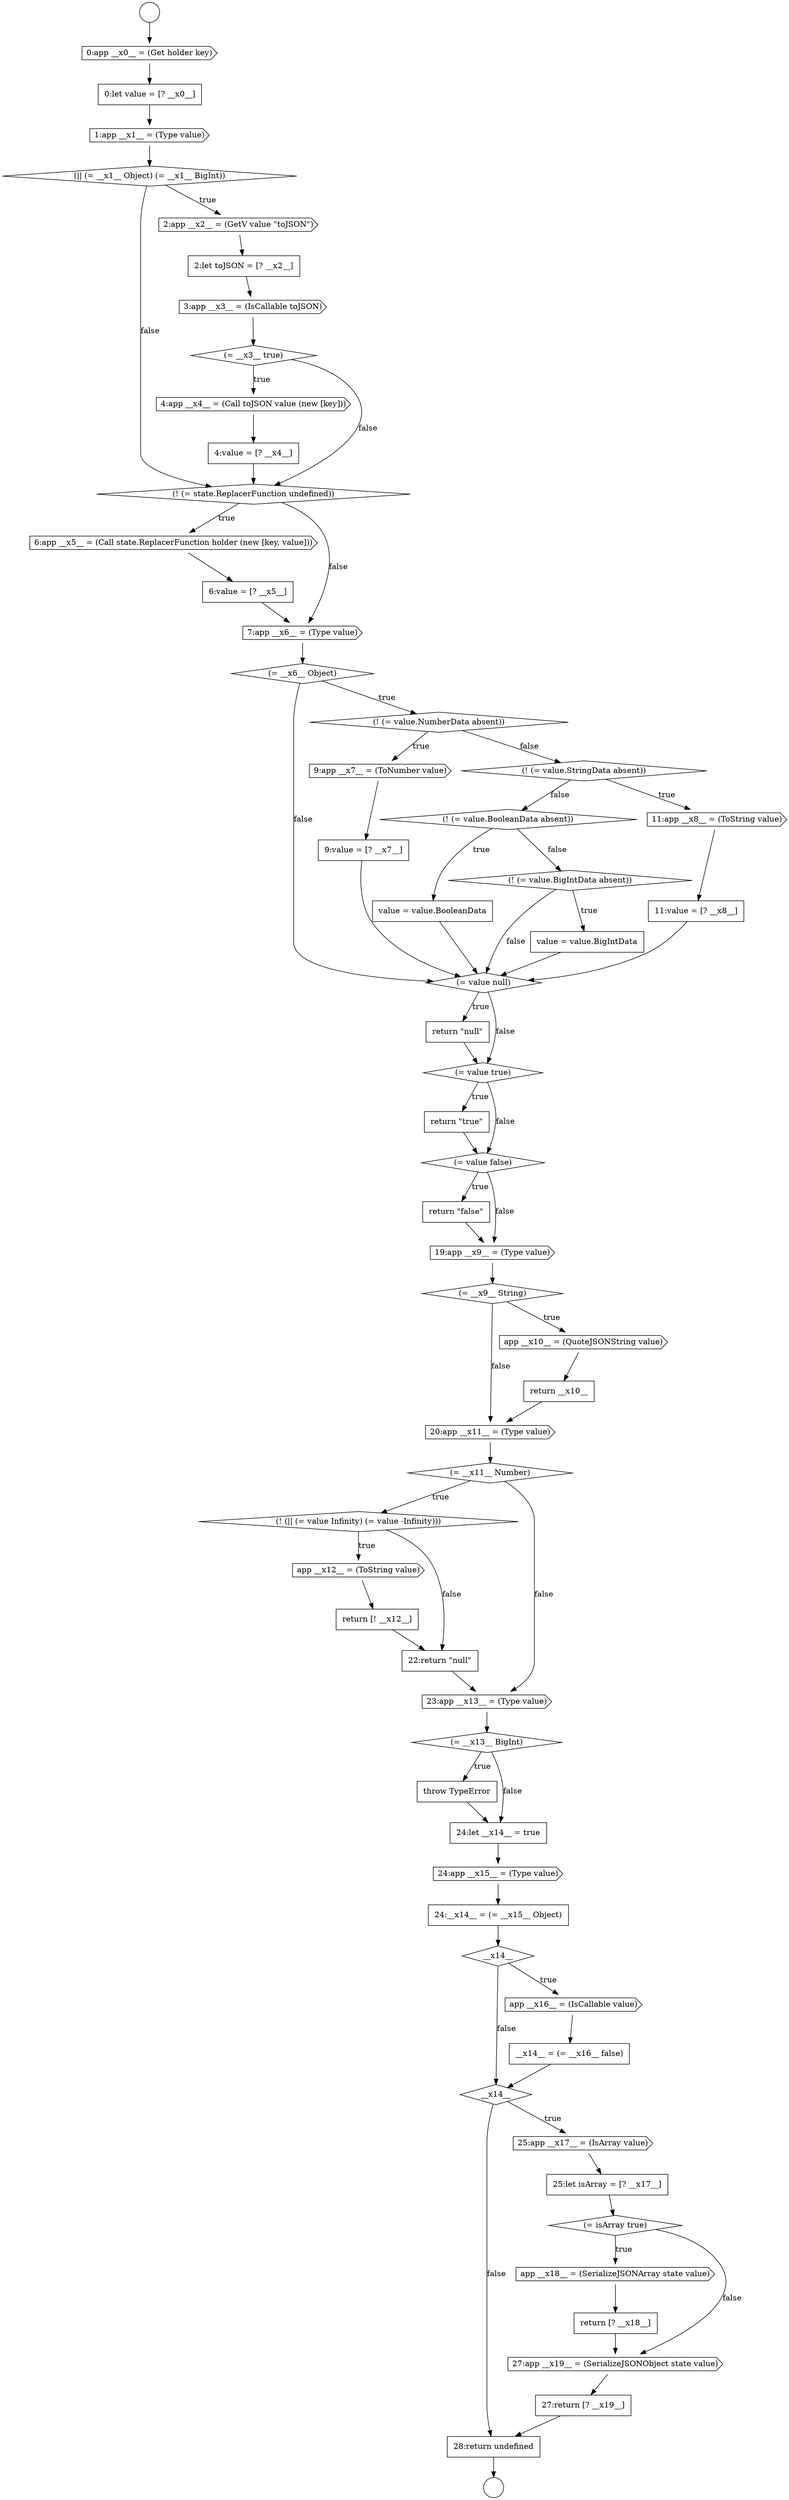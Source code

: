 digraph {
  node18627 [shape=cds, label=<<font color="black">20:app __x11__ = (Type value)</font>> color="black" fillcolor="white" style=filled]
  node18613 [shape=diamond, label=<<font color="black">(! (= value.BooleanData absent))</font>> color="black" fillcolor="white" style=filled]
  node18608 [shape=cds, label=<<font color="black">9:app __x7__ = (ToNumber value)</font>> color="black" fillcolor="white" style=filled]
  node18644 [shape=none, margin=0, label=<<font color="black">
    <table border="0" cellborder="1" cellspacing="0" cellpadding="10">
      <tr><td align="left">25:let isArray = [? __x17__]</td></tr>
    </table>
  </font>> color="black" fillcolor="white" style=filled]
  node18630 [shape=cds, label=<<font color="black">app __x12__ = (ToString value)</font>> color="black" fillcolor="white" style=filled]
  node18606 [shape=diamond, label=<<font color="black">(= __x6__ Object)</font>> color="black" fillcolor="white" style=filled]
  node18620 [shape=none, margin=0, label=<<font color="black">
    <table border="0" cellborder="1" cellspacing="0" cellpadding="10">
      <tr><td align="left">return &quot;true&quot;</td></tr>
    </table>
  </font>> color="black" fillcolor="white" style=filled]
  node18610 [shape=diamond, label=<<font color="black">(! (= value.StringData absent))</font>> color="black" fillcolor="white" style=filled]
  node18629 [shape=diamond, label=<<font color="black">(! (|| (= value Infinity) (= value -Infinity)))</font>> color="black" fillcolor="white" style=filled]
  node18646 [shape=cds, label=<<font color="black">app __x18__ = (SerializeJSONArray state value)</font>> color="black" fillcolor="white" style=filled]
  node18635 [shape=none, margin=0, label=<<font color="black">
    <table border="0" cellborder="1" cellspacing="0" cellpadding="10">
      <tr><td align="left">throw TypeError</td></tr>
    </table>
  </font>> color="black" fillcolor="white" style=filled]
  node18603 [shape=cds, label=<<font color="black">6:app __x5__ = (Call state.ReplacerFunction holder (new [key, value]))</font>> color="black" fillcolor="white" style=filled]
  node18592 [shape=cds, label=<<font color="black">0:app __x0__ = (Get holder key)</font>> color="black" fillcolor="white" style=filled]
  node18614 [shape=none, margin=0, label=<<font color="black">
    <table border="0" cellborder="1" cellspacing="0" cellpadding="10">
      <tr><td align="left">value = value.BooleanData</td></tr>
    </table>
  </font>> color="black" fillcolor="white" style=filled]
  node18597 [shape=none, margin=0, label=<<font color="black">
    <table border="0" cellborder="1" cellspacing="0" cellpadding="10">
      <tr><td align="left">2:let toJSON = [? __x2__]</td></tr>
    </table>
  </font>> color="black" fillcolor="white" style=filled]
  node18595 [shape=diamond, label=<<font color="black">(|| (= __x1__ Object) (= __x1__ BigInt))</font>> color="black" fillcolor="white" style=filled]
  node18617 [shape=diamond, label=<<font color="black">(= value null)</font>> color="black" fillcolor="white" style=filled]
  node18624 [shape=diamond, label=<<font color="black">(= __x9__ String)</font>> color="black" fillcolor="white" style=filled]
  node18642 [shape=diamond, label=<<font color="black">__x14__</font>> color="black" fillcolor="white" style=filled]
  node18604 [shape=none, margin=0, label=<<font color="black">
    <table border="0" cellborder="1" cellspacing="0" cellpadding="10">
      <tr><td align="left">6:value = [? __x5__]</td></tr>
    </table>
  </font>> color="black" fillcolor="white" style=filled]
  node18639 [shape=diamond, label=<<font color="black">__x14__</font>> color="black" fillcolor="white" style=filled]
  node18607 [shape=diamond, label=<<font color="black">(! (= value.NumberData absent))</font>> color="black" fillcolor="white" style=filled]
  node18636 [shape=none, margin=0, label=<<font color="black">
    <table border="0" cellborder="1" cellspacing="0" cellpadding="10">
      <tr><td align="left">24:let __x14__ = true</td></tr>
    </table>
  </font>> color="black" fillcolor="white" style=filled]
  node18645 [shape=diamond, label=<<font color="black">(= isArray true)</font>> color="black" fillcolor="white" style=filled]
  node18609 [shape=none, margin=0, label=<<font color="black">
    <table border="0" cellborder="1" cellspacing="0" cellpadding="10">
      <tr><td align="left">9:value = [? __x7__]</td></tr>
    </table>
  </font>> color="black" fillcolor="white" style=filled]
  node18600 [shape=cds, label=<<font color="black">4:app __x4__ = (Call toJSON value (new [key]))</font>> color="black" fillcolor="white" style=filled]
  node18649 [shape=none, margin=0, label=<<font color="black">
    <table border="0" cellborder="1" cellspacing="0" cellpadding="10">
      <tr><td align="left">27:return [? __x19__]</td></tr>
    </table>
  </font>> color="black" fillcolor="white" style=filled]
  node18632 [shape=none, margin=0, label=<<font color="black">
    <table border="0" cellborder="1" cellspacing="0" cellpadding="10">
      <tr><td align="left">22:return &quot;null&quot;</td></tr>
    </table>
  </font>> color="black" fillcolor="white" style=filled]
  node18618 [shape=none, margin=0, label=<<font color="black">
    <table border="0" cellborder="1" cellspacing="0" cellpadding="10">
      <tr><td align="left">return &quot;null&quot;</td></tr>
    </table>
  </font>> color="black" fillcolor="white" style=filled]
  node18601 [shape=none, margin=0, label=<<font color="black">
    <table border="0" cellborder="1" cellspacing="0" cellpadding="10">
      <tr><td align="left">4:value = [? __x4__]</td></tr>
    </table>
  </font>> color="black" fillcolor="white" style=filled]
  node18650 [shape=none, margin=0, label=<<font color="black">
    <table border="0" cellborder="1" cellspacing="0" cellpadding="10">
      <tr><td align="left">28:return undefined</td></tr>
    </table>
  </font>> color="black" fillcolor="white" style=filled]
  node18640 [shape=cds, label=<<font color="black">app __x16__ = (IsCallable value)</font>> color="black" fillcolor="white" style=filled]
  node18626 [shape=none, margin=0, label=<<font color="black">
    <table border="0" cellborder="1" cellspacing="0" cellpadding="10">
      <tr><td align="left">return __x10__</td></tr>
    </table>
  </font>> color="black" fillcolor="white" style=filled]
  node18641 [shape=none, margin=0, label=<<font color="black">
    <table border="0" cellborder="1" cellspacing="0" cellpadding="10">
      <tr><td align="left">__x14__ = (= __x16__ false)</td></tr>
    </table>
  </font>> color="black" fillcolor="white" style=filled]
  node18594 [shape=cds, label=<<font color="black">1:app __x1__ = (Type value)</font>> color="black" fillcolor="white" style=filled]
  node18621 [shape=diamond, label=<<font color="black">(= value false)</font>> color="black" fillcolor="white" style=filled]
  node18590 [shape=circle label=" " color="black" fillcolor="white" style=filled]
  node18616 [shape=none, margin=0, label=<<font color="black">
    <table border="0" cellborder="1" cellspacing="0" cellpadding="10">
      <tr><td align="left">value = value.BigIntData</td></tr>
    </table>
  </font>> color="black" fillcolor="white" style=filled]
  node18648 [shape=cds, label=<<font color="black">27:app __x19__ = (SerializeJSONObject state value)</font>> color="black" fillcolor="white" style=filled]
  node18633 [shape=cds, label=<<font color="black">23:app __x13__ = (Type value)</font>> color="black" fillcolor="white" style=filled]
  node18612 [shape=none, margin=0, label=<<font color="black">
    <table border="0" cellborder="1" cellspacing="0" cellpadding="10">
      <tr><td align="left">11:value = [? __x8__]</td></tr>
    </table>
  </font>> color="black" fillcolor="white" style=filled]
  node18631 [shape=none, margin=0, label=<<font color="black">
    <table border="0" cellborder="1" cellspacing="0" cellpadding="10">
      <tr><td align="left">return [! __x12__]</td></tr>
    </table>
  </font>> color="black" fillcolor="white" style=filled]
  node18599 [shape=diamond, label=<<font color="black">(= __x3__ true)</font>> color="black" fillcolor="white" style=filled]
  node18602 [shape=diamond, label=<<font color="black">(! (= state.ReplacerFunction undefined))</font>> color="black" fillcolor="white" style=filled]
  node18637 [shape=cds, label=<<font color="black">24:app __x15__ = (Type value)</font>> color="black" fillcolor="white" style=filled]
  node18622 [shape=none, margin=0, label=<<font color="black">
    <table border="0" cellborder="1" cellspacing="0" cellpadding="10">
      <tr><td align="left">return &quot;false&quot;</td></tr>
    </table>
  </font>> color="black" fillcolor="white" style=filled]
  node18619 [shape=diamond, label=<<font color="black">(= value true)</font>> color="black" fillcolor="white" style=filled]
  node18605 [shape=cds, label=<<font color="black">7:app __x6__ = (Type value)</font>> color="black" fillcolor="white" style=filled]
  node18625 [shape=cds, label=<<font color="black">app __x10__ = (QuoteJSONString value)</font>> color="black" fillcolor="white" style=filled]
  node18593 [shape=none, margin=0, label=<<font color="black">
    <table border="0" cellborder="1" cellspacing="0" cellpadding="10">
      <tr><td align="left">0:let value = [? __x0__]</td></tr>
    </table>
  </font>> color="black" fillcolor="white" style=filled]
  node18615 [shape=diamond, label=<<font color="black">(! (= value.BigIntData absent))</font>> color="black" fillcolor="white" style=filled]
  node18591 [shape=circle label=" " color="black" fillcolor="white" style=filled]
  node18611 [shape=cds, label=<<font color="black">11:app __x8__ = (ToString value)</font>> color="black" fillcolor="white" style=filled]
  node18598 [shape=cds, label=<<font color="black">3:app __x3__ = (IsCallable toJSON)</font>> color="black" fillcolor="white" style=filled]
  node18634 [shape=diamond, label=<<font color="black">(= __x13__ BigInt)</font>> color="black" fillcolor="white" style=filled]
  node18647 [shape=none, margin=0, label=<<font color="black">
    <table border="0" cellborder="1" cellspacing="0" cellpadding="10">
      <tr><td align="left">return [? __x18__]</td></tr>
    </table>
  </font>> color="black" fillcolor="white" style=filled]
  node18596 [shape=cds, label=<<font color="black">2:app __x2__ = (GetV value &quot;toJSON&quot;)</font>> color="black" fillcolor="white" style=filled]
  node18623 [shape=cds, label=<<font color="black">19:app __x9__ = (Type value)</font>> color="black" fillcolor="white" style=filled]
  node18638 [shape=none, margin=0, label=<<font color="black">
    <table border="0" cellborder="1" cellspacing="0" cellpadding="10">
      <tr><td align="left">24:__x14__ = (= __x15__ Object)</td></tr>
    </table>
  </font>> color="black" fillcolor="white" style=filled]
  node18628 [shape=diamond, label=<<font color="black">(= __x11__ Number)</font>> color="black" fillcolor="white" style=filled]
  node18643 [shape=cds, label=<<font color="black">25:app __x17__ = (IsArray value)</font>> color="black" fillcolor="white" style=filled]
  node18596 -> node18597 [ color="black"]
  node18631 -> node18632 [ color="black"]
  node18595 -> node18596 [label=<<font color="black">true</font>> color="black"]
  node18595 -> node18602 [label=<<font color="black">false</font>> color="black"]
  node18628 -> node18629 [label=<<font color="black">true</font>> color="black"]
  node18628 -> node18633 [label=<<font color="black">false</font>> color="black"]
  node18620 -> node18621 [ color="black"]
  node18649 -> node18650 [ color="black"]
  node18648 -> node18649 [ color="black"]
  node18611 -> node18612 [ color="black"]
  node18601 -> node18602 [ color="black"]
  node18616 -> node18617 [ color="black"]
  node18624 -> node18625 [label=<<font color="black">true</font>> color="black"]
  node18624 -> node18627 [label=<<font color="black">false</font>> color="black"]
  node18630 -> node18631 [ color="black"]
  node18639 -> node18640 [label=<<font color="black">true</font>> color="black"]
  node18639 -> node18642 [label=<<font color="black">false</font>> color="black"]
  node18603 -> node18604 [ color="black"]
  node18607 -> node18608 [label=<<font color="black">true</font>> color="black"]
  node18607 -> node18610 [label=<<font color="black">false</font>> color="black"]
  node18600 -> node18601 [ color="black"]
  node18592 -> node18593 [ color="black"]
  node18640 -> node18641 [ color="black"]
  node18642 -> node18643 [label=<<font color="black">true</font>> color="black"]
  node18642 -> node18650 [label=<<font color="black">false</font>> color="black"]
  node18618 -> node18619 [ color="black"]
  node18636 -> node18637 [ color="black"]
  node18645 -> node18646 [label=<<font color="black">true</font>> color="black"]
  node18645 -> node18648 [label=<<font color="black">false</font>> color="black"]
  node18634 -> node18635 [label=<<font color="black">true</font>> color="black"]
  node18634 -> node18636 [label=<<font color="black">false</font>> color="black"]
  node18609 -> node18617 [ color="black"]
  node18598 -> node18599 [ color="black"]
  node18613 -> node18614 [label=<<font color="black">true</font>> color="black"]
  node18613 -> node18615 [label=<<font color="black">false</font>> color="black"]
  node18615 -> node18616 [label=<<font color="black">true</font>> color="black"]
  node18615 -> node18617 [label=<<font color="black">false</font>> color="black"]
  node18619 -> node18620 [label=<<font color="black">true</font>> color="black"]
  node18619 -> node18621 [label=<<font color="black">false</font>> color="black"]
  node18646 -> node18647 [ color="black"]
  node18590 -> node18592 [ color="black"]
  node18644 -> node18645 [ color="black"]
  node18594 -> node18595 [ color="black"]
  node18638 -> node18639 [ color="black"]
  node18650 -> node18591 [ color="black"]
  node18621 -> node18622 [label=<<font color="black">true</font>> color="black"]
  node18621 -> node18623 [label=<<font color="black">false</font>> color="black"]
  node18647 -> node18648 [ color="black"]
  node18612 -> node18617 [ color="black"]
  node18633 -> node18634 [ color="black"]
  node18593 -> node18594 [ color="black"]
  node18632 -> node18633 [ color="black"]
  node18623 -> node18624 [ color="black"]
  node18629 -> node18630 [label=<<font color="black">true</font>> color="black"]
  node18629 -> node18632 [label=<<font color="black">false</font>> color="black"]
  node18617 -> node18618 [label=<<font color="black">true</font>> color="black"]
  node18617 -> node18619 [label=<<font color="black">false</font>> color="black"]
  node18627 -> node18628 [ color="black"]
  node18608 -> node18609 [ color="black"]
  node18599 -> node18600 [label=<<font color="black">true</font>> color="black"]
  node18599 -> node18602 [label=<<font color="black">false</font>> color="black"]
  node18605 -> node18606 [ color="black"]
  node18610 -> node18611 [label=<<font color="black">true</font>> color="black"]
  node18610 -> node18613 [label=<<font color="black">false</font>> color="black"]
  node18597 -> node18598 [ color="black"]
  node18604 -> node18605 [ color="black"]
  node18635 -> node18636 [ color="black"]
  node18606 -> node18607 [label=<<font color="black">true</font>> color="black"]
  node18606 -> node18617 [label=<<font color="black">false</font>> color="black"]
  node18622 -> node18623 [ color="black"]
  node18637 -> node18638 [ color="black"]
  node18602 -> node18603 [label=<<font color="black">true</font>> color="black"]
  node18602 -> node18605 [label=<<font color="black">false</font>> color="black"]
  node18614 -> node18617 [ color="black"]
  node18626 -> node18627 [ color="black"]
  node18643 -> node18644 [ color="black"]
  node18641 -> node18642 [ color="black"]
  node18625 -> node18626 [ color="black"]
}
